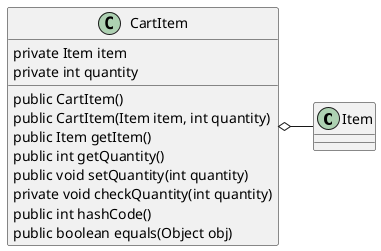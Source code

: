 @startuml cartitem
class Item
class CartItem {
    private Item item
    private int quantity
    public CartItem()
    public CartItem(Item item, int quantity)
    public Item getItem()
    public int getQuantity()
    public void setQuantity(int quantity)
    private void checkQuantity(int quantity)
    public int hashCode()
    public boolean equals(Object obj)
}

CartItem o- Item
@enduml